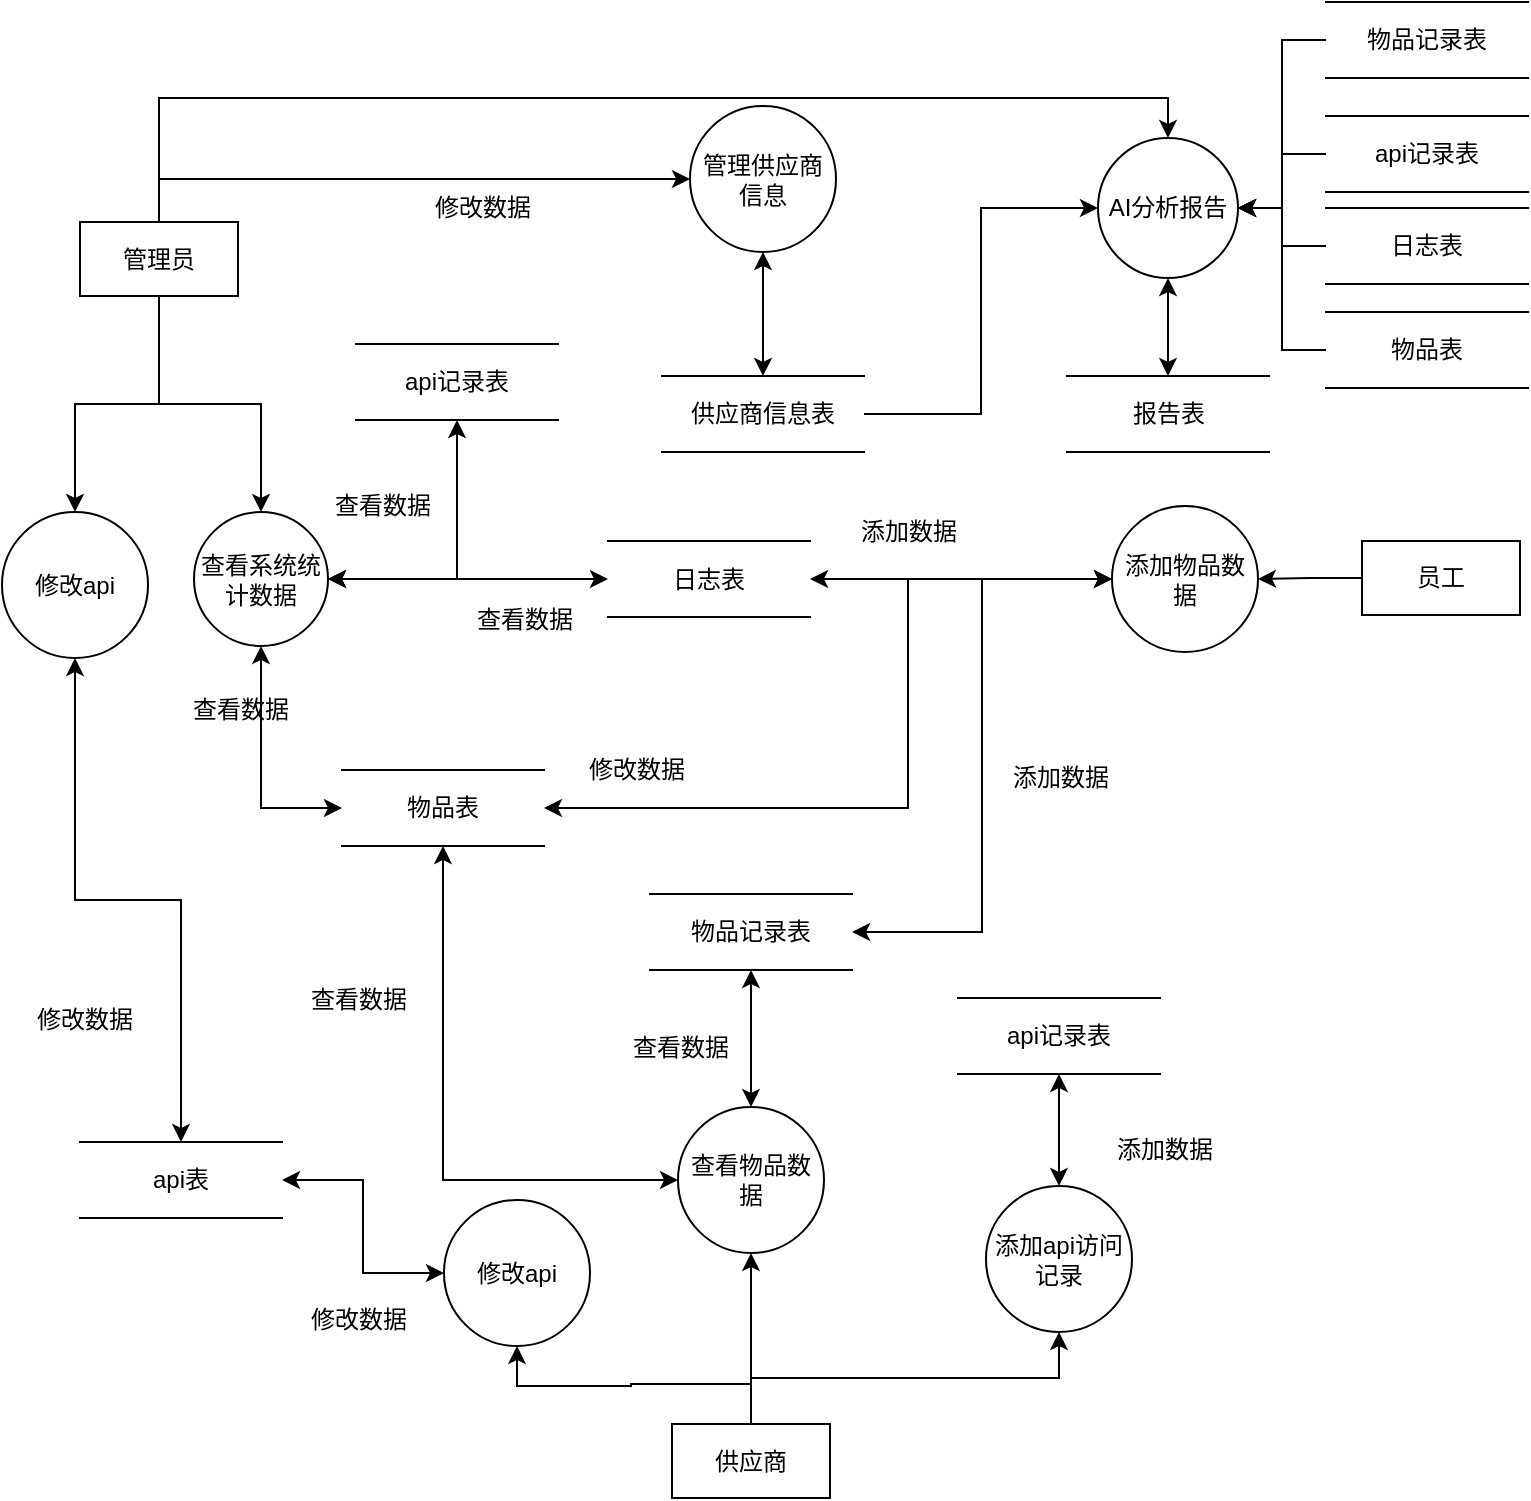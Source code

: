 <mxfile version="26.1.3">
  <diagram name="第 1 页" id="aSoyx7eQRRdXt0aU0b2Q">
    <mxGraphModel dx="1678" dy="1328" grid="0" gridSize="10" guides="1" tooltips="1" connect="1" arrows="1" fold="1" page="0" pageScale="1" pageWidth="827" pageHeight="1169" math="0" shadow="0">
      <root>
        <mxCell id="0" />
        <mxCell id="1" parent="0" />
        <mxCell id="sA6tGmenvZJOmAFu46Z8-11" style="edgeStyle=orthogonalEdgeStyle;rounded=0;orthogonalLoop=1;jettySize=auto;html=1;" parent="1" source="sA6tGmenvZJOmAFu46Z8-1" target="sA6tGmenvZJOmAFu46Z8-10" edge="1">
          <mxGeometry relative="1" as="geometry" />
        </mxCell>
        <mxCell id="sA6tGmenvZJOmAFu46Z8-28" style="edgeStyle=orthogonalEdgeStyle;rounded=0;orthogonalLoop=1;jettySize=auto;html=1;" parent="1" source="sA6tGmenvZJOmAFu46Z8-1" target="sA6tGmenvZJOmAFu46Z8-27" edge="1">
          <mxGeometry relative="1" as="geometry" />
        </mxCell>
        <mxCell id="sA6tGmenvZJOmAFu46Z8-32" style="edgeStyle=orthogonalEdgeStyle;rounded=0;orthogonalLoop=1;jettySize=auto;html=1;exitX=0.5;exitY=0;exitDx=0;exitDy=0;" parent="1" source="sA6tGmenvZJOmAFu46Z8-1" target="sA6tGmenvZJOmAFu46Z8-31" edge="1">
          <mxGeometry relative="1" as="geometry" />
        </mxCell>
        <mxCell id="eFKZGj_2D2umYGgnWIB0-3" style="edgeStyle=orthogonalEdgeStyle;rounded=0;orthogonalLoop=1;jettySize=auto;html=1;entryX=0.5;entryY=0;entryDx=0;entryDy=0;" edge="1" parent="1" source="sA6tGmenvZJOmAFu46Z8-1" target="eFKZGj_2D2umYGgnWIB0-2">
          <mxGeometry relative="1" as="geometry">
            <Array as="points">
              <mxPoint x="141" y="-28" />
              <mxPoint x="645" y="-28" />
            </Array>
          </mxGeometry>
        </mxCell>
        <mxCell id="sA6tGmenvZJOmAFu46Z8-1" value="管理员" style="rounded=0;whiteSpace=wrap;html=1;" parent="1" vertex="1">
          <mxGeometry x="101" y="34" width="79" height="37" as="geometry" />
        </mxCell>
        <mxCell id="sA6tGmenvZJOmAFu46Z8-35" style="edgeStyle=orthogonalEdgeStyle;rounded=0;orthogonalLoop=1;jettySize=auto;html=1;" parent="1" source="sA6tGmenvZJOmAFu46Z8-2" target="sA6tGmenvZJOmAFu46Z8-34" edge="1">
          <mxGeometry relative="1" as="geometry" />
        </mxCell>
        <mxCell id="sA6tGmenvZJOmAFu46Z8-2" value="员工" style="rounded=0;whiteSpace=wrap;html=1;" parent="1" vertex="1">
          <mxGeometry x="742" y="193.5" width="79" height="37" as="geometry" />
        </mxCell>
        <mxCell id="sA6tGmenvZJOmAFu46Z8-17" style="edgeStyle=orthogonalEdgeStyle;rounded=0;orthogonalLoop=1;jettySize=auto;html=1;" parent="1" source="sA6tGmenvZJOmAFu46Z8-3" target="sA6tGmenvZJOmAFu46Z8-16" edge="1">
          <mxGeometry relative="1" as="geometry" />
        </mxCell>
        <mxCell id="sA6tGmenvZJOmAFu46Z8-21" style="edgeStyle=orthogonalEdgeStyle;rounded=0;orthogonalLoop=1;jettySize=auto;html=1;exitX=0.5;exitY=0;exitDx=0;exitDy=0;" parent="1" source="sA6tGmenvZJOmAFu46Z8-3" target="sA6tGmenvZJOmAFu46Z8-20" edge="1">
          <mxGeometry relative="1" as="geometry" />
        </mxCell>
        <mxCell id="sA6tGmenvZJOmAFu46Z8-25" style="edgeStyle=orthogonalEdgeStyle;rounded=0;orthogonalLoop=1;jettySize=auto;html=1;exitX=0.5;exitY=0;exitDx=0;exitDy=0;" parent="1" source="sA6tGmenvZJOmAFu46Z8-3" target="sA6tGmenvZJOmAFu46Z8-24" edge="1">
          <mxGeometry relative="1" as="geometry" />
        </mxCell>
        <mxCell id="sA6tGmenvZJOmAFu46Z8-3" value="供应商" style="rounded=0;whiteSpace=wrap;html=1;" parent="1" vertex="1">
          <mxGeometry x="397" y="635" width="79" height="37" as="geometry" />
        </mxCell>
        <mxCell id="sA6tGmenvZJOmAFu46Z8-6" value="物品表" style="shape=partialRectangle;whiteSpace=wrap;html=1;left=0;right=0;fillColor=none;" parent="1" vertex="1">
          <mxGeometry x="232" y="308" width="101" height="38" as="geometry" />
        </mxCell>
        <mxCell id="sA6tGmenvZJOmAFu46Z8-7" value="物品记录表" style="shape=partialRectangle;whiteSpace=wrap;html=1;left=0;right=0;fillColor=none;" parent="1" vertex="1">
          <mxGeometry x="386" y="370" width="101" height="38" as="geometry" />
        </mxCell>
        <mxCell id="sA6tGmenvZJOmAFu46Z8-8" value="api记录表" style="shape=partialRectangle;whiteSpace=wrap;html=1;left=0;right=0;fillColor=none;" parent="1" vertex="1">
          <mxGeometry x="540" y="422" width="101" height="38" as="geometry" />
        </mxCell>
        <mxCell id="sA6tGmenvZJOmAFu46Z8-9" value="日志表" style="shape=partialRectangle;whiteSpace=wrap;html=1;left=0;right=0;fillColor=none;" parent="1" vertex="1">
          <mxGeometry x="365" y="193.5" width="101" height="38" as="geometry" />
        </mxCell>
        <mxCell id="sA6tGmenvZJOmAFu46Z8-38" style="edgeStyle=orthogonalEdgeStyle;rounded=0;orthogonalLoop=1;jettySize=auto;html=1;endArrow=classic;endFill=1;startArrow=classic;startFill=1;" parent="1" source="sA6tGmenvZJOmAFu46Z8-10" target="sA6tGmenvZJOmAFu46Z8-9" edge="1">
          <mxGeometry relative="1" as="geometry" />
        </mxCell>
        <mxCell id="sA6tGmenvZJOmAFu46Z8-41" style="edgeStyle=orthogonalEdgeStyle;rounded=0;orthogonalLoop=1;jettySize=auto;html=1;entryX=0;entryY=0.5;entryDx=0;entryDy=0;exitX=0.5;exitY=1;exitDx=0;exitDy=0;endArrow=classic;endFill=1;startArrow=classic;startFill=1;" parent="1" source="sA6tGmenvZJOmAFu46Z8-10" target="sA6tGmenvZJOmAFu46Z8-6" edge="1">
          <mxGeometry relative="1" as="geometry" />
        </mxCell>
        <mxCell id="sA6tGmenvZJOmAFu46Z8-44" style="edgeStyle=orthogonalEdgeStyle;rounded=0;orthogonalLoop=1;jettySize=auto;html=1;endArrow=classic;endFill=1;startArrow=classic;startFill=1;" parent="1" source="sA6tGmenvZJOmAFu46Z8-10" target="sA6tGmenvZJOmAFu46Z8-43" edge="1">
          <mxGeometry relative="1" as="geometry" />
        </mxCell>
        <mxCell id="sA6tGmenvZJOmAFu46Z8-10" value="查看系统统计数据" style="ellipse;whiteSpace=wrap;html=1;aspect=fixed;" parent="1" vertex="1">
          <mxGeometry x="158" y="179" width="67" height="67" as="geometry" />
        </mxCell>
        <mxCell id="sA6tGmenvZJOmAFu46Z8-18" style="edgeStyle=orthogonalEdgeStyle;rounded=0;orthogonalLoop=1;jettySize=auto;html=1;entryX=0.5;entryY=1;entryDx=0;entryDy=0;endArrow=classic;endFill=1;startArrow=classic;startFill=1;" parent="1" source="sA6tGmenvZJOmAFu46Z8-16" target="sA6tGmenvZJOmAFu46Z8-6" edge="1">
          <mxGeometry relative="1" as="geometry" />
        </mxCell>
        <mxCell id="sA6tGmenvZJOmAFu46Z8-19" style="edgeStyle=orthogonalEdgeStyle;rounded=0;orthogonalLoop=1;jettySize=auto;html=1;entryX=0.5;entryY=1;entryDx=0;entryDy=0;exitX=0.5;exitY=0;exitDx=0;exitDy=0;endArrow=classic;endFill=1;startArrow=classic;startFill=1;" parent="1" source="sA6tGmenvZJOmAFu46Z8-16" target="sA6tGmenvZJOmAFu46Z8-7" edge="1">
          <mxGeometry relative="1" as="geometry" />
        </mxCell>
        <mxCell id="sA6tGmenvZJOmAFu46Z8-16" value="查看物品数据" style="ellipse;whiteSpace=wrap;html=1;aspect=fixed;" parent="1" vertex="1">
          <mxGeometry x="400" y="476.5" width="73" height="73" as="geometry" />
        </mxCell>
        <mxCell id="sA6tGmenvZJOmAFu46Z8-22" style="edgeStyle=orthogonalEdgeStyle;rounded=0;orthogonalLoop=1;jettySize=auto;html=1;entryX=0.5;entryY=1;entryDx=0;entryDy=0;endArrow=classic;endFill=1;startArrow=classic;startFill=1;" parent="1" source="sA6tGmenvZJOmAFu46Z8-20" target="sA6tGmenvZJOmAFu46Z8-8" edge="1">
          <mxGeometry relative="1" as="geometry" />
        </mxCell>
        <mxCell id="sA6tGmenvZJOmAFu46Z8-20" value="添加api访问记录" style="ellipse;whiteSpace=wrap;html=1;aspect=fixed;" parent="1" vertex="1">
          <mxGeometry x="554" y="516" width="73" height="73" as="geometry" />
        </mxCell>
        <mxCell id="sA6tGmenvZJOmAFu46Z8-23" value="api表" style="shape=partialRectangle;whiteSpace=wrap;html=1;left=0;right=0;fillColor=none;" parent="1" vertex="1">
          <mxGeometry x="101" y="494" width="101" height="38" as="geometry" />
        </mxCell>
        <mxCell id="sA6tGmenvZJOmAFu46Z8-26" style="edgeStyle=orthogonalEdgeStyle;rounded=0;orthogonalLoop=1;jettySize=auto;html=1;entryX=1;entryY=0.5;entryDx=0;entryDy=0;endArrow=classic;endFill=1;startArrow=classic;startFill=1;" parent="1" source="sA6tGmenvZJOmAFu46Z8-24" target="sA6tGmenvZJOmAFu46Z8-23" edge="1">
          <mxGeometry relative="1" as="geometry" />
        </mxCell>
        <mxCell id="sA6tGmenvZJOmAFu46Z8-24" value="修改api" style="ellipse;whiteSpace=wrap;html=1;aspect=fixed;" parent="1" vertex="1">
          <mxGeometry x="283" y="523" width="73" height="73" as="geometry" />
        </mxCell>
        <mxCell id="sA6tGmenvZJOmAFu46Z8-29" style="edgeStyle=orthogonalEdgeStyle;rounded=0;orthogonalLoop=1;jettySize=auto;html=1;endArrow=classic;endFill=1;startArrow=classic;startFill=1;" parent="1" source="sA6tGmenvZJOmAFu46Z8-27" target="sA6tGmenvZJOmAFu46Z8-23" edge="1">
          <mxGeometry relative="1" as="geometry" />
        </mxCell>
        <mxCell id="sA6tGmenvZJOmAFu46Z8-27" value="修改api" style="ellipse;whiteSpace=wrap;html=1;aspect=fixed;" parent="1" vertex="1">
          <mxGeometry x="62" y="179" width="73" height="73" as="geometry" />
        </mxCell>
        <mxCell id="eFKZGj_2D2umYGgnWIB0-5" style="edgeStyle=orthogonalEdgeStyle;rounded=0;orthogonalLoop=1;jettySize=auto;html=1;entryX=0;entryY=0.5;entryDx=0;entryDy=0;" edge="1" parent="1" source="sA6tGmenvZJOmAFu46Z8-30" target="eFKZGj_2D2umYGgnWIB0-2">
          <mxGeometry relative="1" as="geometry" />
        </mxCell>
        <mxCell id="sA6tGmenvZJOmAFu46Z8-30" value="供应商信息表" style="shape=partialRectangle;whiteSpace=wrap;html=1;left=0;right=0;fillColor=none;" parent="1" vertex="1">
          <mxGeometry x="392" y="111" width="101" height="38" as="geometry" />
        </mxCell>
        <mxCell id="sA6tGmenvZJOmAFu46Z8-33" style="edgeStyle=orthogonalEdgeStyle;rounded=0;orthogonalLoop=1;jettySize=auto;html=1;endArrow=classic;endFill=1;startArrow=classic;startFill=1;" parent="1" source="sA6tGmenvZJOmAFu46Z8-31" target="sA6tGmenvZJOmAFu46Z8-30" edge="1">
          <mxGeometry relative="1" as="geometry" />
        </mxCell>
        <mxCell id="sA6tGmenvZJOmAFu46Z8-31" value="管理供应商信息" style="ellipse;whiteSpace=wrap;html=1;aspect=fixed;" parent="1" vertex="1">
          <mxGeometry x="406" y="-24" width="73" height="73" as="geometry" />
        </mxCell>
        <mxCell id="sA6tGmenvZJOmAFu46Z8-39" style="edgeStyle=orthogonalEdgeStyle;rounded=0;orthogonalLoop=1;jettySize=auto;html=1;entryX=1;entryY=0.5;entryDx=0;entryDy=0;" parent="1" source="sA6tGmenvZJOmAFu46Z8-34" target="sA6tGmenvZJOmAFu46Z8-9" edge="1">
          <mxGeometry relative="1" as="geometry" />
        </mxCell>
        <mxCell id="sA6tGmenvZJOmAFu46Z8-45" style="edgeStyle=orthogonalEdgeStyle;rounded=0;orthogonalLoop=1;jettySize=auto;html=1;entryX=1;entryY=0.5;entryDx=0;entryDy=0;endArrow=classic;endFill=1;startArrow=classic;startFill=1;" parent="1" source="sA6tGmenvZJOmAFu46Z8-34" target="sA6tGmenvZJOmAFu46Z8-7" edge="1">
          <mxGeometry relative="1" as="geometry" />
        </mxCell>
        <mxCell id="sA6tGmenvZJOmAFu46Z8-46" style="edgeStyle=orthogonalEdgeStyle;rounded=0;orthogonalLoop=1;jettySize=auto;html=1;entryX=1;entryY=0.5;entryDx=0;entryDy=0;endArrow=classic;endFill=1;startArrow=classic;startFill=1;" parent="1" source="sA6tGmenvZJOmAFu46Z8-34" target="sA6tGmenvZJOmAFu46Z8-6" edge="1">
          <mxGeometry relative="1" as="geometry">
            <Array as="points">
              <mxPoint x="515" y="212" />
              <mxPoint x="515" y="327" />
            </Array>
          </mxGeometry>
        </mxCell>
        <mxCell id="sA6tGmenvZJOmAFu46Z8-34" value="添加物品数据" style="ellipse;whiteSpace=wrap;html=1;aspect=fixed;" parent="1" vertex="1">
          <mxGeometry x="617" y="176" width="73" height="73" as="geometry" />
        </mxCell>
        <mxCell id="sA6tGmenvZJOmAFu46Z8-43" value="api记录表" style="shape=partialRectangle;whiteSpace=wrap;html=1;left=0;right=0;fillColor=none;" parent="1" vertex="1">
          <mxGeometry x="239" y="95" width="101" height="38" as="geometry" />
        </mxCell>
        <mxCell id="sA6tGmenvZJOmAFu46Z8-47" value="修改数据" style="text;html=1;align=center;verticalAlign=middle;resizable=0;points=[];autosize=1;strokeColor=none;fillColor=none;" parent="1" vertex="1">
          <mxGeometry x="70" y="420" width="66" height="26" as="geometry" />
        </mxCell>
        <mxCell id="sA6tGmenvZJOmAFu46Z8-48" value="修改数据" style="text;html=1;align=center;verticalAlign=middle;resizable=0;points=[];autosize=1;strokeColor=none;fillColor=none;" parent="1" vertex="1">
          <mxGeometry x="269" y="14" width="66" height="26" as="geometry" />
        </mxCell>
        <mxCell id="sA6tGmenvZJOmAFu46Z8-49" value="修改数据" style="text;html=1;align=center;verticalAlign=middle;resizable=0;points=[];autosize=1;strokeColor=none;fillColor=none;" parent="1" vertex="1">
          <mxGeometry x="346" y="295" width="66" height="26" as="geometry" />
        </mxCell>
        <mxCell id="sA6tGmenvZJOmAFu46Z8-50" value="查看数据" style="text;html=1;align=center;verticalAlign=middle;resizable=0;points=[];autosize=1;strokeColor=none;fillColor=none;" parent="1" vertex="1">
          <mxGeometry x="148" y="265" width="66" height="26" as="geometry" />
        </mxCell>
        <mxCell id="sA6tGmenvZJOmAFu46Z8-51" value="查看数据" style="text;html=1;align=center;verticalAlign=middle;resizable=0;points=[];autosize=1;strokeColor=none;fillColor=none;" parent="1" vertex="1">
          <mxGeometry x="207" y="410" width="66" height="26" as="geometry" />
        </mxCell>
        <mxCell id="sA6tGmenvZJOmAFu46Z8-52" value="查看数据" style="text;html=1;align=center;verticalAlign=middle;resizable=0;points=[];autosize=1;strokeColor=none;fillColor=none;" parent="1" vertex="1">
          <mxGeometry x="219" y="163" width="66" height="26" as="geometry" />
        </mxCell>
        <mxCell id="sA6tGmenvZJOmAFu46Z8-55" value="查看数据" style="text;html=1;align=center;verticalAlign=middle;resizable=0;points=[];autosize=1;strokeColor=none;fillColor=none;" parent="1" vertex="1">
          <mxGeometry x="290" y="220" width="66" height="26" as="geometry" />
        </mxCell>
        <mxCell id="sA6tGmenvZJOmAFu46Z8-56" value="添加数据" style="text;html=1;align=center;verticalAlign=middle;resizable=0;points=[];autosize=1;strokeColor=none;fillColor=none;" parent="1" vertex="1">
          <mxGeometry x="557.5" y="299" width="66" height="26" as="geometry" />
        </mxCell>
        <mxCell id="sA6tGmenvZJOmAFu46Z8-57" value="添加数据" style="text;html=1;align=center;verticalAlign=middle;resizable=0;points=[];autosize=1;strokeColor=none;fillColor=none;" parent="1" vertex="1">
          <mxGeometry x="610" y="485" width="66" height="26" as="geometry" />
        </mxCell>
        <mxCell id="sA6tGmenvZJOmAFu46Z8-58" value="添加数据" style="text;html=1;align=center;verticalAlign=middle;resizable=0;points=[];autosize=1;strokeColor=none;fillColor=none;" parent="1" vertex="1">
          <mxGeometry x="482" y="176" width="66" height="26" as="geometry" />
        </mxCell>
        <mxCell id="sA6tGmenvZJOmAFu46Z8-59" value="查看数据" style="text;html=1;align=center;verticalAlign=middle;resizable=0;points=[];autosize=1;strokeColor=none;fillColor=none;" parent="1" vertex="1">
          <mxGeometry x="368" y="434" width="66" height="26" as="geometry" />
        </mxCell>
        <mxCell id="sA6tGmenvZJOmAFu46Z8-60" value="修改数据" style="text;html=1;align=center;verticalAlign=middle;resizable=0;points=[];autosize=1;strokeColor=none;fillColor=none;" parent="1" vertex="1">
          <mxGeometry x="207" y="570" width="66" height="26" as="geometry" />
        </mxCell>
        <mxCell id="eFKZGj_2D2umYGgnWIB0-1" value="报告表" style="shape=partialRectangle;whiteSpace=wrap;html=1;left=0;right=0;fillColor=none;" vertex="1" parent="1">
          <mxGeometry x="594.5" y="111" width="101" height="38" as="geometry" />
        </mxCell>
        <mxCell id="eFKZGj_2D2umYGgnWIB0-4" style="edgeStyle=orthogonalEdgeStyle;rounded=0;orthogonalLoop=1;jettySize=auto;html=1;startArrow=classic;startFill=1;" edge="1" parent="1" source="eFKZGj_2D2umYGgnWIB0-2" target="eFKZGj_2D2umYGgnWIB0-1">
          <mxGeometry relative="1" as="geometry" />
        </mxCell>
        <mxCell id="eFKZGj_2D2umYGgnWIB0-2" value="AI分析报告" style="ellipse;whiteSpace=wrap;html=1;aspect=fixed;" vertex="1" parent="1">
          <mxGeometry x="610" y="-8" width="70" height="70" as="geometry" />
        </mxCell>
        <mxCell id="eFKZGj_2D2umYGgnWIB0-11" style="edgeStyle=orthogonalEdgeStyle;rounded=0;orthogonalLoop=1;jettySize=auto;html=1;entryX=1;entryY=0.5;entryDx=0;entryDy=0;" edge="1" parent="1" source="eFKZGj_2D2umYGgnWIB0-10" target="eFKZGj_2D2umYGgnWIB0-2">
          <mxGeometry relative="1" as="geometry" />
        </mxCell>
        <mxCell id="eFKZGj_2D2umYGgnWIB0-10" value="api记录表" style="shape=partialRectangle;whiteSpace=wrap;html=1;left=0;right=0;fillColor=none;" vertex="1" parent="1">
          <mxGeometry x="724" y="-19" width="101" height="38" as="geometry" />
        </mxCell>
        <mxCell id="eFKZGj_2D2umYGgnWIB0-13" style="edgeStyle=orthogonalEdgeStyle;rounded=0;orthogonalLoop=1;jettySize=auto;html=1;entryX=1;entryY=0.5;entryDx=0;entryDy=0;" edge="1" parent="1" source="eFKZGj_2D2umYGgnWIB0-12" target="eFKZGj_2D2umYGgnWIB0-2">
          <mxGeometry relative="1" as="geometry" />
        </mxCell>
        <mxCell id="eFKZGj_2D2umYGgnWIB0-12" value="日志表" style="shape=partialRectangle;whiteSpace=wrap;html=1;left=0;right=0;fillColor=none;" vertex="1" parent="1">
          <mxGeometry x="724" y="27" width="101" height="38" as="geometry" />
        </mxCell>
        <mxCell id="eFKZGj_2D2umYGgnWIB0-14" value="物品表" style="shape=partialRectangle;whiteSpace=wrap;html=1;left=0;right=0;fillColor=none;" vertex="1" parent="1">
          <mxGeometry x="724" y="79" width="101" height="38" as="geometry" />
        </mxCell>
        <mxCell id="eFKZGj_2D2umYGgnWIB0-15" style="edgeStyle=orthogonalEdgeStyle;rounded=0;orthogonalLoop=1;jettySize=auto;html=1;entryX=1;entryY=0.5;entryDx=0;entryDy=0;" edge="1" parent="1" source="eFKZGj_2D2umYGgnWIB0-14" target="eFKZGj_2D2umYGgnWIB0-2">
          <mxGeometry relative="1" as="geometry" />
        </mxCell>
        <mxCell id="eFKZGj_2D2umYGgnWIB0-19" style="edgeStyle=orthogonalEdgeStyle;rounded=0;orthogonalLoop=1;jettySize=auto;html=1;entryX=1;entryY=0.5;entryDx=0;entryDy=0;" edge="1" parent="1" source="eFKZGj_2D2umYGgnWIB0-18" target="eFKZGj_2D2umYGgnWIB0-2">
          <mxGeometry relative="1" as="geometry" />
        </mxCell>
        <mxCell id="eFKZGj_2D2umYGgnWIB0-18" value="物品记录表" style="shape=partialRectangle;whiteSpace=wrap;html=1;left=0;right=0;fillColor=none;" vertex="1" parent="1">
          <mxGeometry x="724" y="-76" width="101" height="38" as="geometry" />
        </mxCell>
      </root>
    </mxGraphModel>
  </diagram>
</mxfile>

